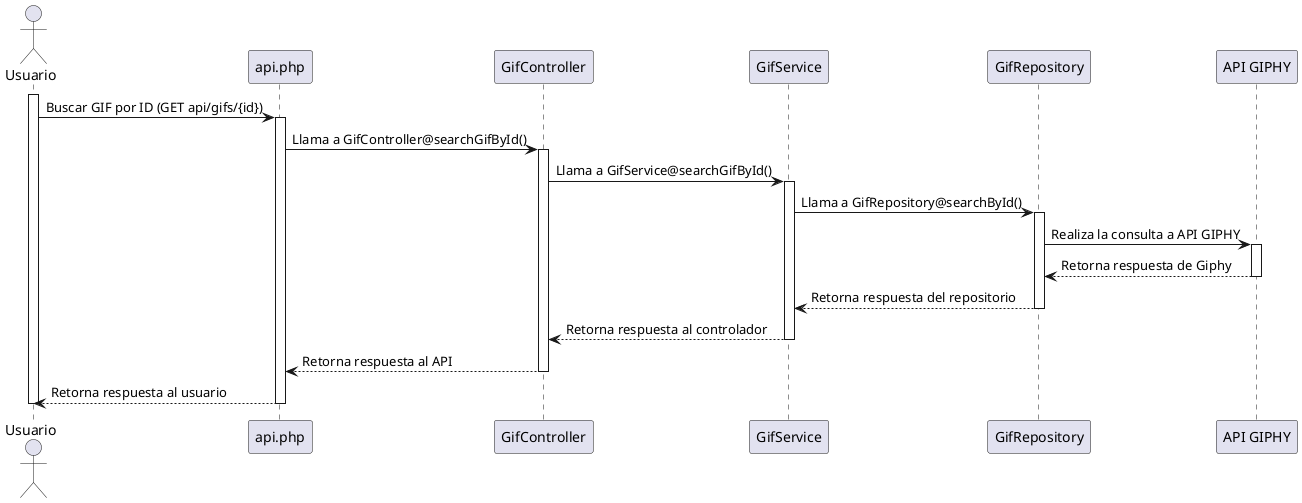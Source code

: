 @startuml
actor Usuario
participant "api.php" as Api
participant "GifController" as Controller
participant "GifService" as Service
participant "GifRepository" as Repository
participant "API GIPHY" as GiphyAPI

activate Usuario
Usuario -> Api: Buscar GIF por ID (GET api/gifs/{id})
activate Api
Api -> Controller: Llama a GifController@searchGifById()
activate Controller
Controller -> Service: Llama a GifService@searchGifById()
activate Service
Service -> Repository: Llama a GifRepository@searchById()
activate Repository
Repository -> GiphyAPI: Realiza la consulta a API GIPHY
activate GiphyAPI
GiphyAPI --> Repository: Retorna respuesta de Giphy
deactivate GiphyAPI
Repository --> Service: Retorna respuesta del repositorio
deactivate Repository
Service --> Controller: Retorna respuesta al controlador
deactivate Service
Controller --> Api: Retorna respuesta al API
deactivate Controller
Api --> Usuario: Retorna respuesta al usuario
deactivate Api
deactivate Usuario
@enduml
